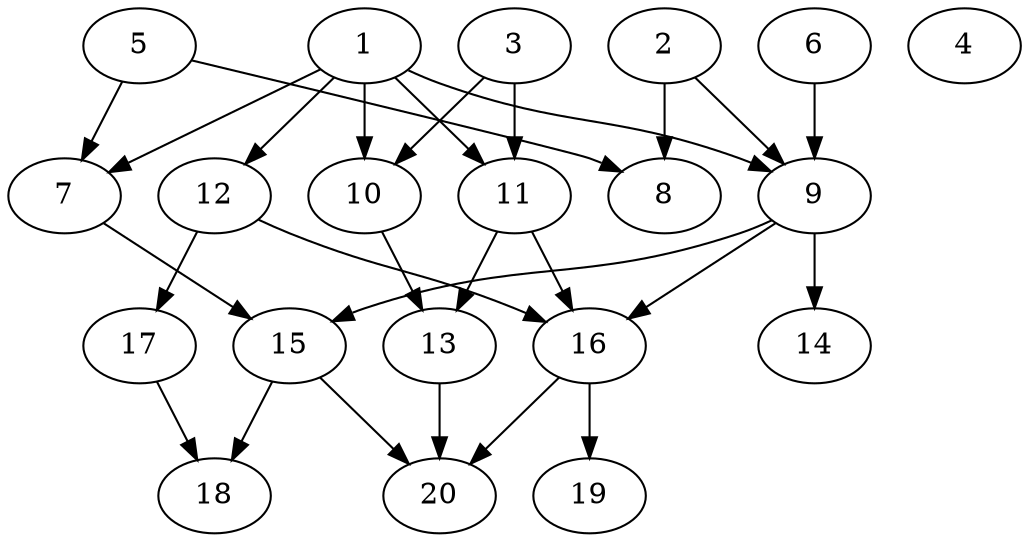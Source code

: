 // DAG automatically generated by daggen at Wed Jul 24 22:02:40 2019
// ./daggen --dot -n 20 --ccr 0.5 --fat 0.6 --regular 0.5 --density 0.5 --mindata 5242880 --maxdata 52428800 
digraph G {
  1 [size="27654144", alpha="0.14", expect_size="13827072"] 
  1 -> 7 [size ="13827072"]
  1 -> 9 [size ="13827072"]
  1 -> 10 [size ="13827072"]
  1 -> 11 [size ="13827072"]
  1 -> 12 [size ="13827072"]
  2 [size="85227520", alpha="0.18", expect_size="42613760"] 
  2 -> 8 [size ="42613760"]
  2 -> 9 [size ="42613760"]
  3 [size="81541120", alpha="0.08", expect_size="40770560"] 
  3 -> 10 [size ="40770560"]
  3 -> 11 [size ="40770560"]
  4 [size="49192960", alpha="0.19", expect_size="24596480"] 
  5 [size="77596672", alpha="0.06", expect_size="38798336"] 
  5 -> 7 [size ="38798336"]
  5 -> 8 [size ="38798336"]
  6 [size="72534016", alpha="0.09", expect_size="36267008"] 
  6 -> 9 [size ="36267008"]
  7 [size="67622912", alpha="0.11", expect_size="33811456"] 
  7 -> 15 [size ="33811456"]
  8 [size="94509056", alpha="0.04", expect_size="47254528"] 
  9 [size="102762496", alpha="0.13", expect_size="51381248"] 
  9 -> 14 [size ="51381248"]
  9 -> 15 [size ="51381248"]
  9 -> 16 [size ="51381248"]
  10 [size="56999936", alpha="0.01", expect_size="28499968"] 
  10 -> 13 [size ="28499968"]
  11 [size="80267264", alpha="0.16", expect_size="40133632"] 
  11 -> 13 [size ="40133632"]
  11 -> 16 [size ="40133632"]
  12 [size="52017152", alpha="0.02", expect_size="26008576"] 
  12 -> 16 [size ="26008576"]
  12 -> 17 [size ="26008576"]
  13 [size="43675648", alpha="0.09", expect_size="21837824"] 
  13 -> 20 [size ="21837824"]
  14 [size="79214592", alpha="0.19", expect_size="39607296"] 
  15 [size="75362304", alpha="0.15", expect_size="37681152"] 
  15 -> 18 [size ="37681152"]
  15 -> 20 [size ="37681152"]
  16 [size="104069120", alpha="0.07", expect_size="52034560"] 
  16 -> 19 [size ="52034560"]
  16 -> 20 [size ="52034560"]
  17 [size="50397184", alpha="0.03", expect_size="25198592"] 
  17 -> 18 [size ="25198592"]
  18 [size="103215104", alpha="0.13", expect_size="51607552"] 
  19 [size="26411008", alpha="0.11", expect_size="13205504"] 
  20 [size="88889344", alpha="0.20", expect_size="44444672"] 
}
